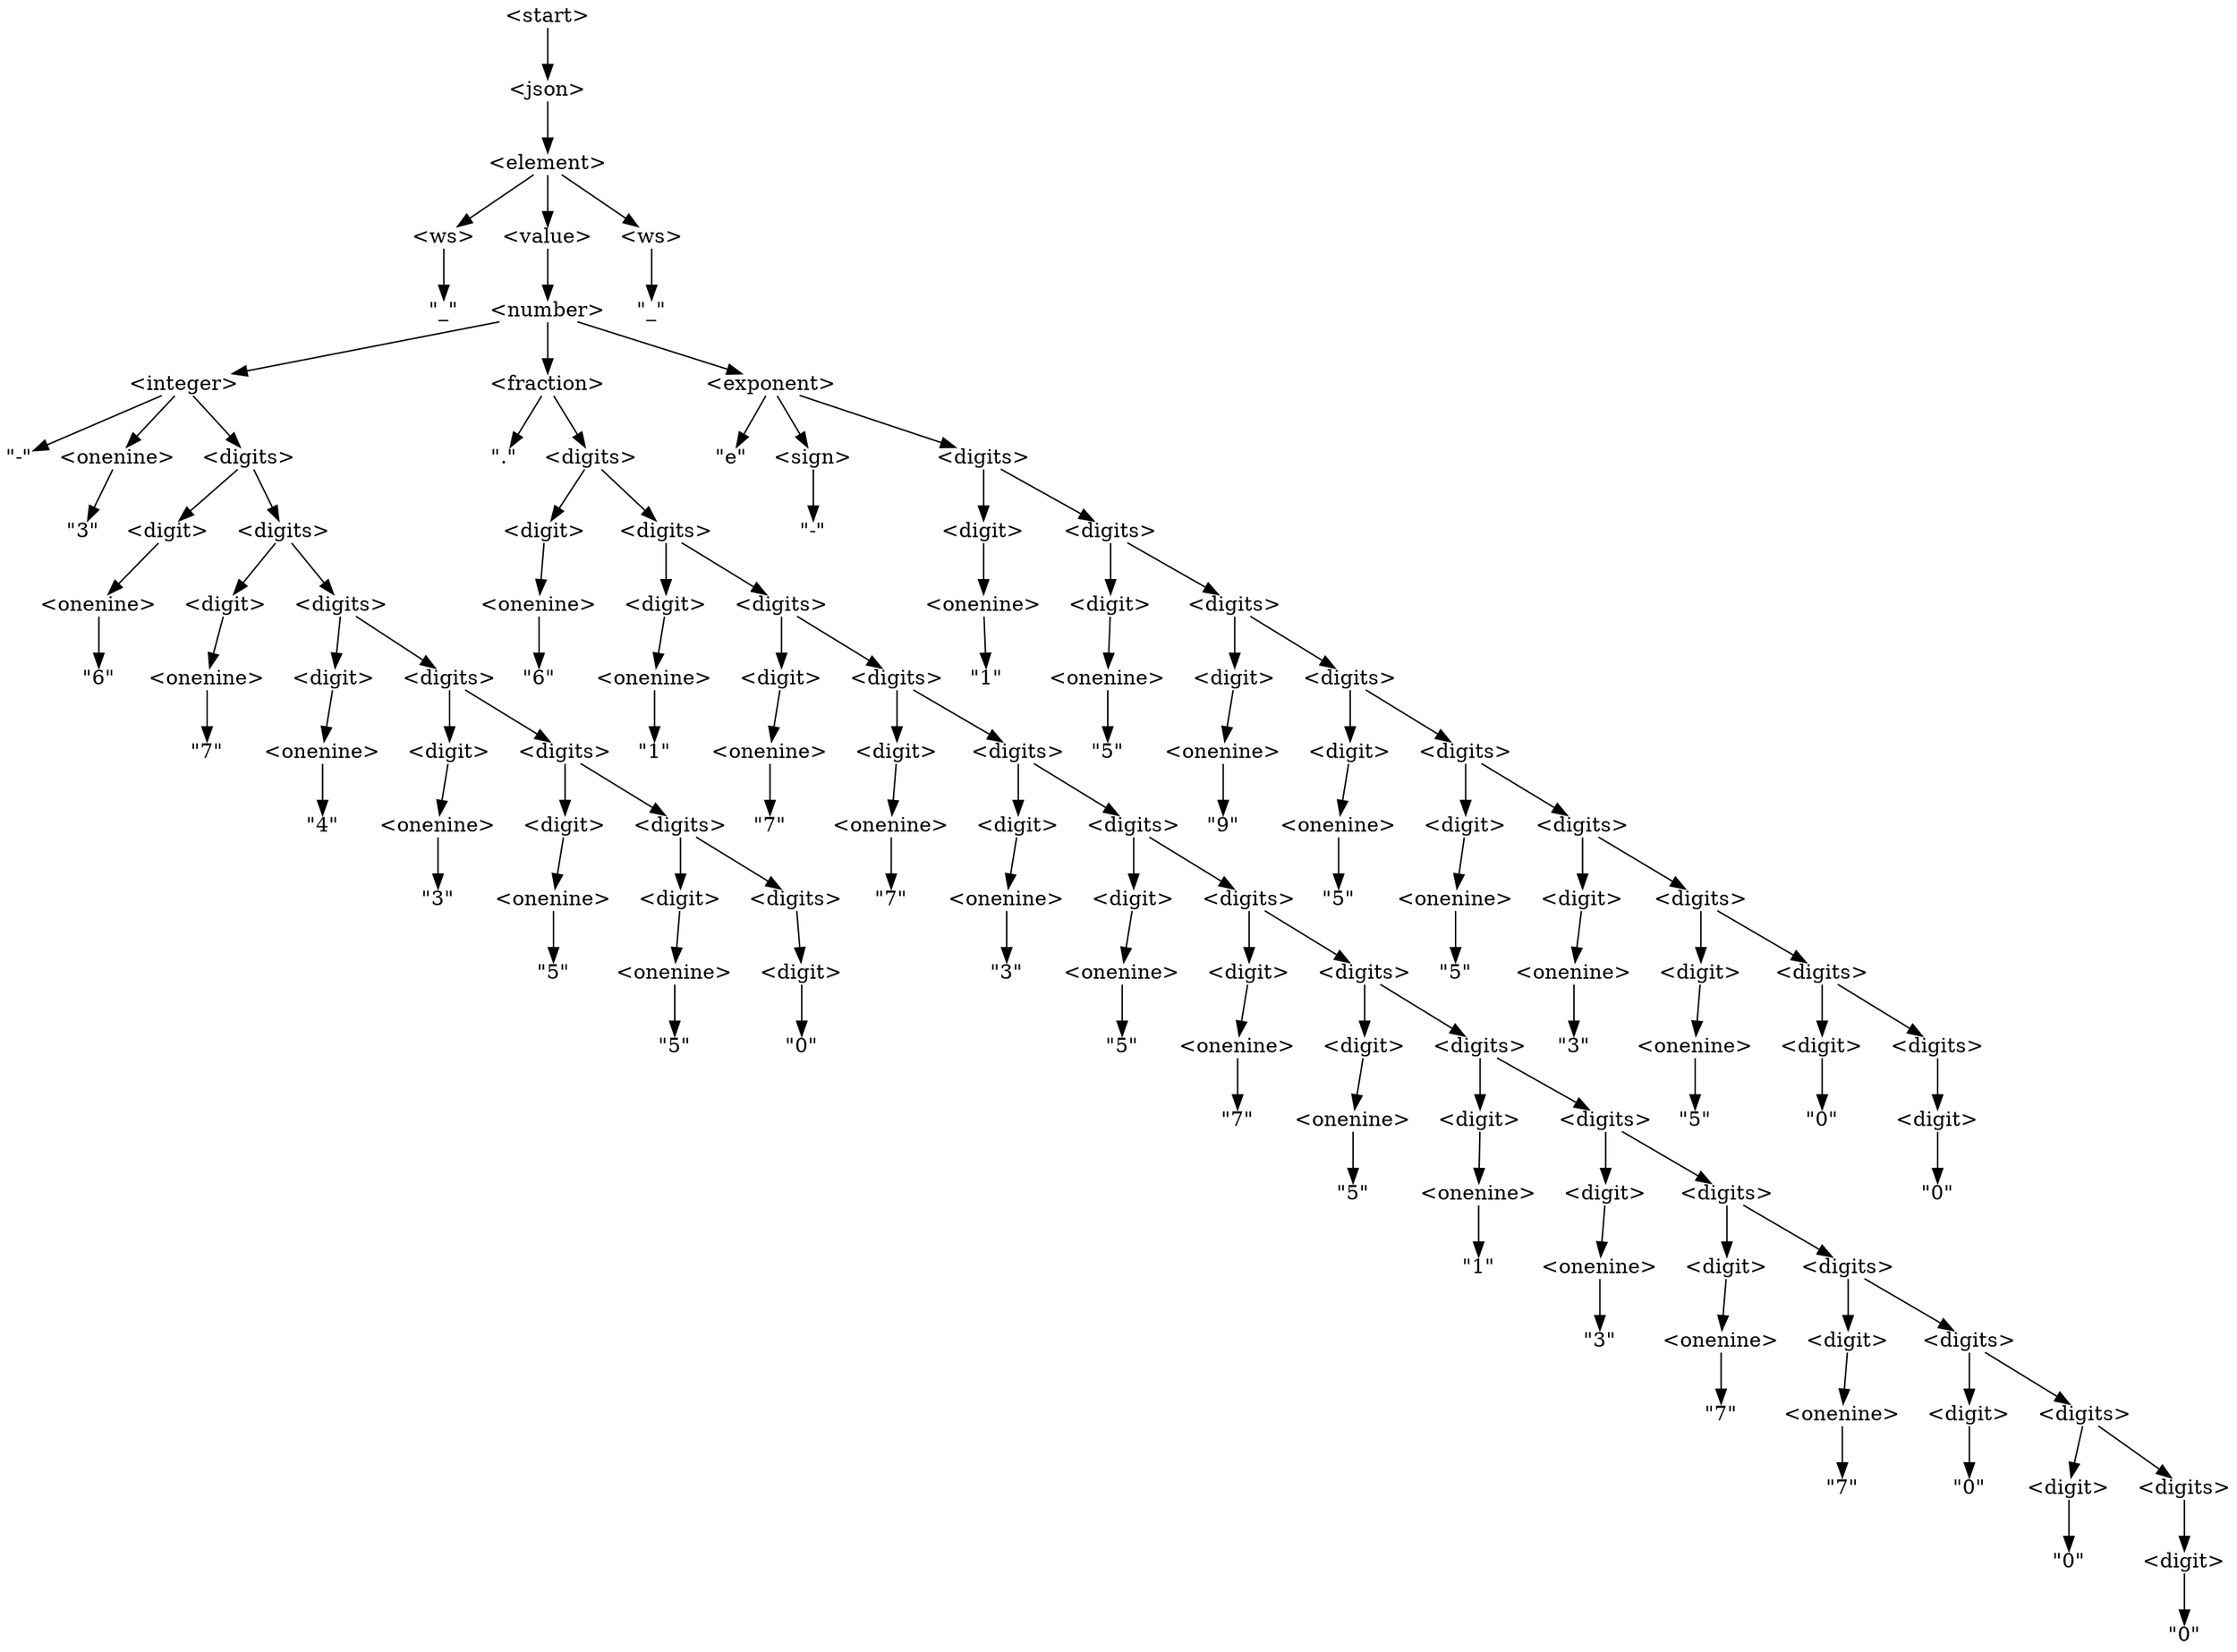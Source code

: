 digraph DerivationTree {

    node [shape=plain];

    n1 [label="\<start\>"];
    n2 [label="\<json\>"];
    n1 -> n2;

    n3 [label="\<element\>"];
    n2 -> n3;

    n4 [label="\<ws\>"];
    n3 -> n4;

    n5 [label="\<value\>"];
    n3 -> n5;

    n6 [label="\<ws\>"];
    n3 -> n6;

    n7 [label="\"_\""];
    n4 -> n7;

    n8 [label="\<number\>"];
    n5 -> n8;

    n9 [label="\"_\""];
    n6 -> n9;

    n10 [label="\<integer\>"];
    n8 -> n10;

    n11 [label="\<fraction\>"];
    n8 -> n11;

    n12 [label="\<exponent\>"];
    n8 -> n12;

    n13 [label="\"-\""];
    n10 -> n13;

    n14 [label="\<onenine\>"];
    n10 -> n14;

    n15 [label="\<digits\>"];
    n10 -> n15;

    n16 [label="\".\""];
    n11 -> n16;

    n17 [label="\<digits\>"];
    n11 -> n17;

    n18 [label="\"e\""];
    n12 -> n18;

    n19 [label="\<sign\>"];
    n12 -> n19;

    n20 [label="\<digits\>"];
    n12 -> n20;

    n21 [label="\"3\""];
    n14 -> n21;

    n22 [label="\<digit\>"];
    n15 -> n22;

    n23 [label="\<digits\>"];
    n15 -> n23;

    n24 [label="\<digit\>"];
    n17 -> n24;

    n25 [label="\<digits\>"];
    n17 -> n25;

    n26 [label="\"-\""];
    n19 -> n26;

    n27 [label="\<digit\>"];
    n20 -> n27;

    n28 [label="\<digits\>"];
    n20 -> n28;

    n29 [label="\<onenine\>"];
    n22 -> n29;

    n30 [label="\<digit\>"];
    n23 -> n30;

    n31 [label="\<digits\>"];
    n23 -> n31;

    n32 [label="\<onenine\>"];
    n24 -> n32;

    n33 [label="\<digit\>"];
    n25 -> n33;

    n34 [label="\<digits\>"];
    n25 -> n34;

    n35 [label="\<onenine\>"];
    n27 -> n35;

    n36 [label="\<digit\>"];
    n28 -> n36;

    n37 [label="\<digits\>"];
    n28 -> n37;

    n38 [label="\"6\""];
    n29 -> n38;

    n39 [label="\<onenine\>"];
    n30 -> n39;

    n40 [label="\<digit\>"];
    n31 -> n40;

    n41 [label="\<digits\>"];
    n31 -> n41;

    n42 [label="\"6\""];
    n32 -> n42;

    n43 [label="\<onenine\>"];
    n33 -> n43;

    n44 [label="\<digit\>"];
    n34 -> n44;

    n45 [label="\<digits\>"];
    n34 -> n45;

    n46 [label="\"1\""];
    n35 -> n46;

    n47 [label="\<onenine\>"];
    n36 -> n47;

    n48 [label="\<digit\>"];
    n37 -> n48;

    n49 [label="\<digits\>"];
    n37 -> n49;

    n50 [label="\"7\""];
    n39 -> n50;

    n51 [label="\<onenine\>"];
    n40 -> n51;

    n52 [label="\<digit\>"];
    n41 -> n52;

    n53 [label="\<digits\>"];
    n41 -> n53;

    n54 [label="\"1\""];
    n43 -> n54;

    n55 [label="\<onenine\>"];
    n44 -> n55;

    n56 [label="\<digit\>"];
    n45 -> n56;

    n57 [label="\<digits\>"];
    n45 -> n57;

    n58 [label="\"5\""];
    n47 -> n58;

    n59 [label="\<onenine\>"];
    n48 -> n59;

    n60 [label="\<digit\>"];
    n49 -> n60;

    n61 [label="\<digits\>"];
    n49 -> n61;

    n62 [label="\"4\""];
    n51 -> n62;

    n63 [label="\<onenine\>"];
    n52 -> n63;

    n64 [label="\<digit\>"];
    n53 -> n64;

    n65 [label="\<digits\>"];
    n53 -> n65;

    n66 [label="\"7\""];
    n55 -> n66;

    n67 [label="\<onenine\>"];
    n56 -> n67;

    n68 [label="\<digit\>"];
    n57 -> n68;

    n69 [label="\<digits\>"];
    n57 -> n69;

    n70 [label="\"9\""];
    n59 -> n70;

    n71 [label="\<onenine\>"];
    n60 -> n71;

    n72 [label="\<digit\>"];
    n61 -> n72;

    n73 [label="\<digits\>"];
    n61 -> n73;

    n74 [label="\"3\""];
    n63 -> n74;

    n75 [label="\<onenine\>"];
    n64 -> n75;

    n76 [label="\<digit\>"];
    n65 -> n76;

    n77 [label="\<digits\>"];
    n65 -> n77;

    n78 [label="\"7\""];
    n67 -> n78;

    n79 [label="\<onenine\>"];
    n68 -> n79;

    n80 [label="\<digit\>"];
    n69 -> n80;

    n81 [label="\<digits\>"];
    n69 -> n81;

    n82 [label="\"5\""];
    n71 -> n82;

    n83 [label="\<onenine\>"];
    n72 -> n83;

    n84 [label="\<digit\>"];
    n73 -> n84;

    n85 [label="\<digits\>"];
    n73 -> n85;

    n86 [label="\"5\""];
    n75 -> n86;

    n87 [label="\<onenine\>"];
    n76 -> n87;

    n88 [label="\<digit\>"];
    n77 -> n88;

    n89 [label="\"3\""];
    n79 -> n89;

    n90 [label="\<onenine\>"];
    n80 -> n90;

    n91 [label="\<digit\>"];
    n81 -> n91;

    n92 [label="\<digits\>"];
    n81 -> n92;

    n93 [label="\"5\""];
    n83 -> n93;

    n94 [label="\<onenine\>"];
    n84 -> n94;

    n95 [label="\<digit\>"];
    n85 -> n95;

    n96 [label="\<digits\>"];
    n85 -> n96;

    n97 [label="\"5\""];
    n87 -> n97;

    n98 [label="\"0\""];
    n88 -> n98;

    n99 [label="\"5\""];
    n90 -> n99;

    n100 [label="\<onenine\>"];
    n91 -> n100;

    n101 [label="\<digit\>"];
    n92 -> n101;

    n102 [label="\<digits\>"];
    n92 -> n102;

    n103 [label="\"3\""];
    n94 -> n103;

    n104 [label="\<onenine\>"];
    n95 -> n104;

    n105 [label="\<digit\>"];
    n96 -> n105;

    n106 [label="\<digits\>"];
    n96 -> n106;

    n107 [label="\"7\""];
    n100 -> n107;

    n108 [label="\<onenine\>"];
    n101 -> n108;

    n109 [label="\<digit\>"];
    n102 -> n109;

    n110 [label="\<digits\>"];
    n102 -> n110;

    n111 [label="\"5\""];
    n104 -> n111;

    n112 [label="\"0\""];
    n105 -> n112;

    n113 [label="\<digit\>"];
    n106 -> n113;

    n114 [label="\"5\""];
    n108 -> n114;

    n115 [label="\<onenine\>"];
    n109 -> n115;

    n116 [label="\<digit\>"];
    n110 -> n116;

    n117 [label="\<digits\>"];
    n110 -> n117;

    n118 [label="\"0\""];
    n113 -> n118;

    n119 [label="\"1\""];
    n115 -> n119;

    n120 [label="\<onenine\>"];
    n116 -> n120;

    n121 [label="\<digit\>"];
    n117 -> n121;

    n122 [label="\<digits\>"];
    n117 -> n122;

    n123 [label="\"3\""];
    n120 -> n123;

    n124 [label="\<onenine\>"];
    n121 -> n124;

    n125 [label="\<digit\>"];
    n122 -> n125;

    n126 [label="\<digits\>"];
    n122 -> n126;

    n127 [label="\"7\""];
    n124 -> n127;

    n128 [label="\<onenine\>"];
    n125 -> n128;

    n129 [label="\<digit\>"];
    n126 -> n129;

    n130 [label="\<digits\>"];
    n126 -> n130;

    n131 [label="\"7\""];
    n128 -> n131;

    n132 [label="\"0\""];
    n129 -> n132;

    n133 [label="\<digit\>"];
    n130 -> n133;

    n134 [label="\<digits\>"];
    n130 -> n134;

    n135 [label="\"0\""];
    n133 -> n135;

    n136 [label="\<digit\>"];
    n134 -> n136;

    n137 [label="\"0\""];
    n136 -> n137;

}